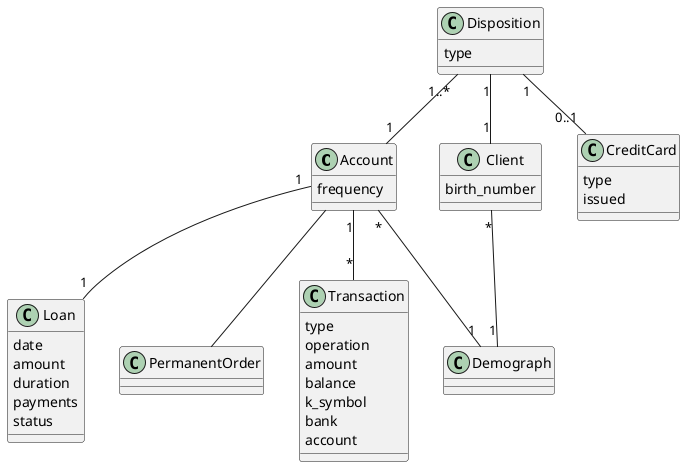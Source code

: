 @startuml schema

class Account {
    frequency
}

class Client {
    birth_number
}   

class CreditCard {
    type
    issued
}

class Disposition {
    type
}

class Loan {
    date
    amount
    duration
    payments
    status
}

class PermanentOrder  {
}

class Transaction {
    type
    operation
    amount
    balance
    k_symbol
    bank
    account
}

Account -- PermanentOrder
Account "*" -- "1" Demograph
Account "1" -- "*" Transaction
Account "1" -- "1" Loan

Disposition "1..*" -- "1" Account
Disposition "1" -- "0..1" CreditCard
'Justification: 1- A disposition is the connection between a client and account, so it makes sense. There are as many total dispositions as clients, both in 
Disposition "1" -- "1" Client

'A client has a demograph id (district_id) inside each entry. Additionally, we looked at our training data and no client has multiple dispositions associated.
Client "*" -- "1" Demograph 

@enduml